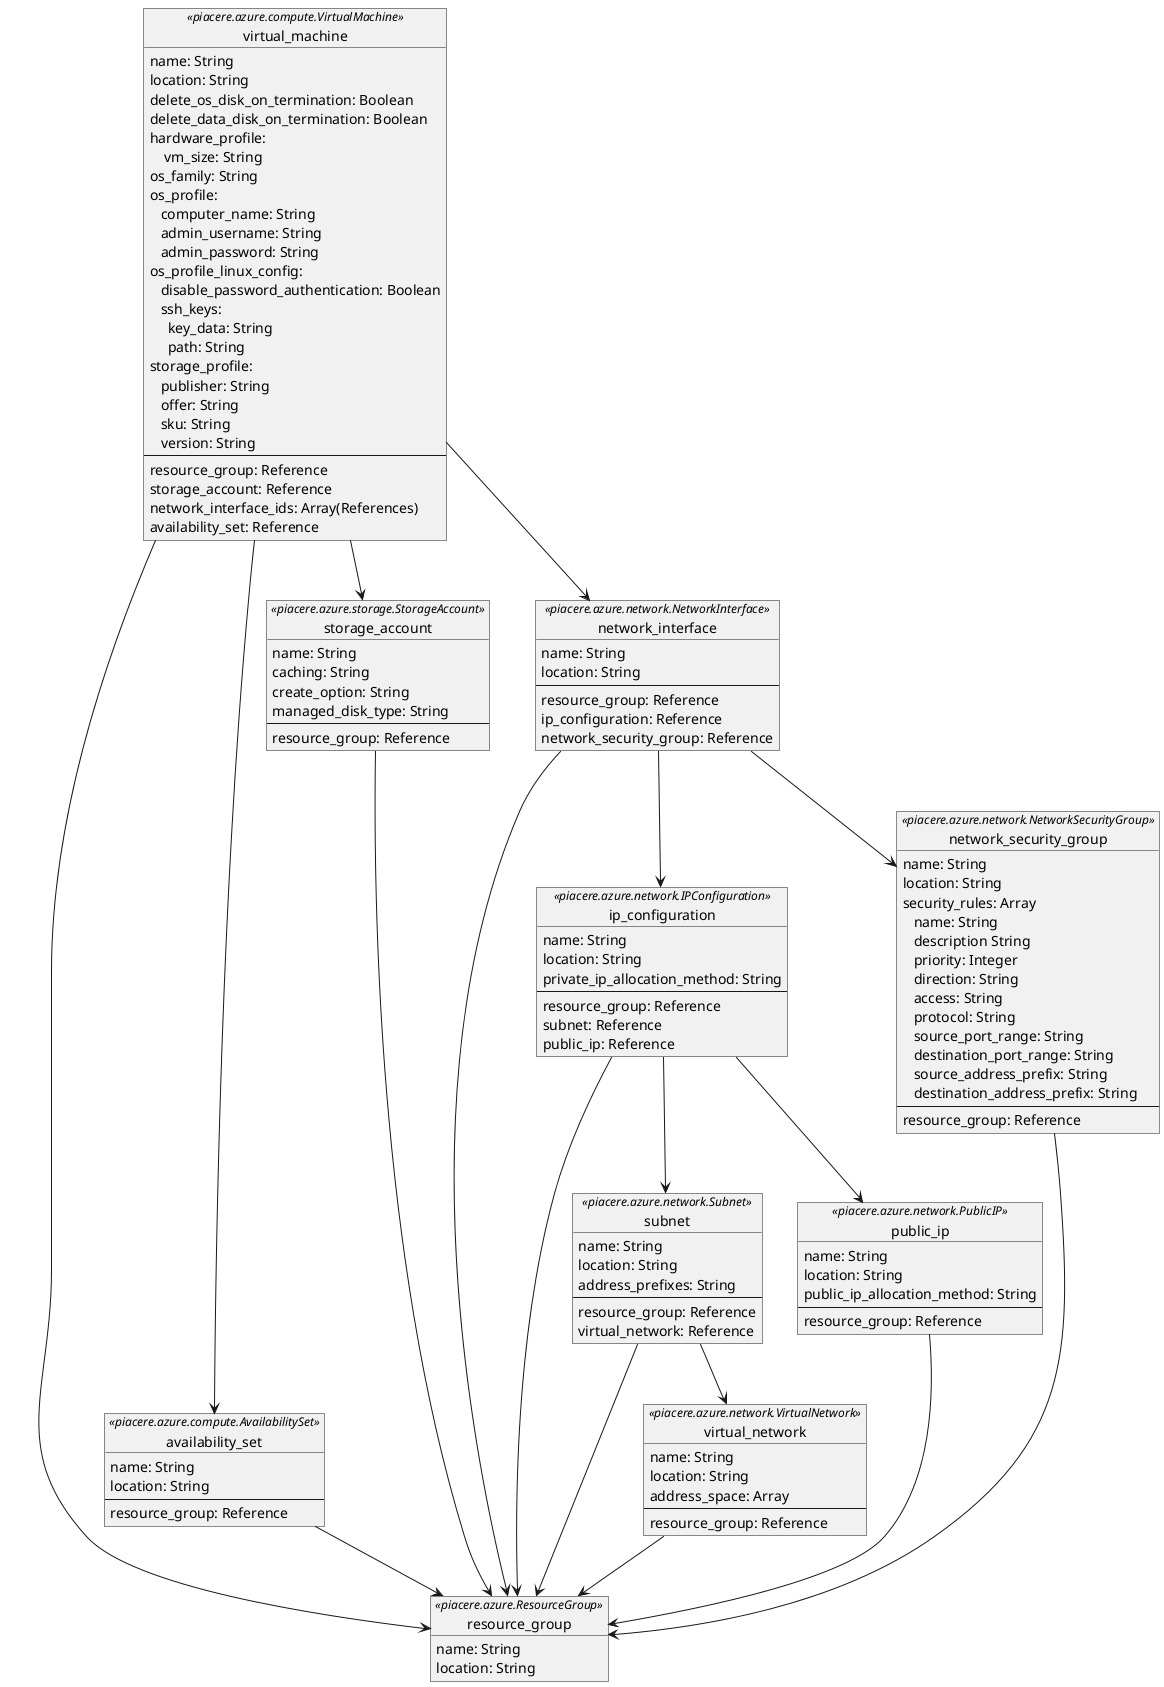 @startuml integrated

' Design Configuration
skinparam monochrome true
skinparam tabSize 2

' Resource Group
object "resource_group" as resource_group <<piacere.azure.ResourceGroup>> {
    name: String
    location: String
}

' Compute Instances
object "virtual_machine" as vm <<piacere.azure.compute.VirtualMachine>> {
    name: String
    location: String
    delete_os_disk_on_termination: Boolean
    delete_data_disk_on_termination: Boolean
    hardware_profile:
        \t  vm_size: String
    os_family: String
    os_profile:
        \t computer_name: String
        \t admin_username: String
        \t admin_password: String
    os_profile_linux_config:
        \t disable_password_authentication: Boolean
        \t ssh_keys:
            \t \t key_data: String
            \t \t path: String
    storage_profile:
        \t publisher: String
        \t offer: String
        \t sku: String
        \t version: String
    ---
    resource_group: Reference
    storage_account: Reference
    network_interface_ids: Array(References)
    availability_set: Reference
}

object "availability_set" as availability_set <<piacere.azure.compute.AvailabilitySet>> {
    name: String
    location: String
    ---
    resource_group: Reference
}

' Storage Instances
object "storage_account" as storage_account <<piacere.azure.storage.StorageAccount>> {
    name: String
    caching: String
    create_option: String
    managed_disk_type: String
    ---
    resource_group: Reference
}

' Network Instances
object "virtual_network" as virtual_network <<piacere.azure.network.VirtualNetwork>> {
    name: String
    location: String
    address_space: Array
    ---
    resource_group: Reference
}

object "subnet" as subnet <<piacere.azure.network.Subnet>> {
    name: String
    location: String
    address_prefixes: String
    ---
    resource_group: Reference
    virtual_network: Reference
}

object "network_interface" as network_interface <<piacere.azure.network.NetworkInterface>> {
    name: String
    location: String
    ---
    resource_group: Reference
    ip_configuration: Reference
    network_security_group: Reference
}

object "ip_configuration" as ip_configuration <<piacere.azure.network.IPConfiguration>> {
    name: String
    location: String
    private_ip_allocation_method: String
    ---
    resource_group: Reference
    subnet: Reference
    public_ip: Reference
}

object "public_ip" as public_ip <<piacere.azure.network.PublicIP>> {
    name: String
    location: String
    public_ip_allocation_method: String
    ---
    resource_group: Reference
}

object "network_security_group" as network_security_group <<piacere.azure.network.NetworkSecurityGroup>> {
    name: String
    location: String
    security_rules: Array
        \t name: String
        \t description String
        \t priority: Integer
        \t direction: String
        \t access: String
        \t protocol: String
        \t source_port_range: String
        \t destination_port_range: String
        \t source_address_prefix: String
        \t destination_address_prefix: String
    ---
    resource_group: Reference
}

'Relationships
vm --> resource_group
vm --> storage_account
vm --> network_interface
vm --> availability_set

availability_set --> resource_group

storage_account --> resource_group

virtual_network --> resource_group

subnet --> resource_group
subnet --> virtual_network

network_interface --> resource_group
network_interface --> ip_configuration
network_interface --> network_security_group

ip_configuration --> resource_group
ip_configuration --> subnet
ip_configuration --> public_ip

public_ip --> resource_group

network_security_group --> resource_group

@enduml
